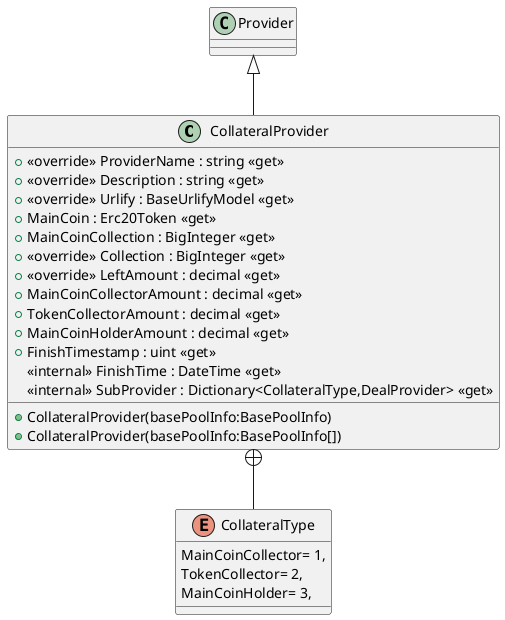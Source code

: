 @startuml
class CollateralProvider {
    + <<override>> ProviderName : string <<get>>
    + <<override>> Description : string <<get>>
    + <<override>> Urlify : BaseUrlifyModel <<get>>
    + MainCoin : Erc20Token <<get>>
    + MainCoinCollection : BigInteger <<get>>
    + <<override>> Collection : BigInteger <<get>>
    + <<override>> LeftAmount : decimal <<get>>
    + MainCoinCollectorAmount : decimal <<get>>
    + TokenCollectorAmount : decimal <<get>>
    + MainCoinHolderAmount : decimal <<get>>
    + FinishTimestamp : uint <<get>>
    <<internal>> FinishTime : DateTime <<get>>
    <<internal>> SubProvider : Dictionary<CollateralType,DealProvider> <<get>>
    + CollateralProvider(basePoolInfo:BasePoolInfo)
    + CollateralProvider(basePoolInfo:BasePoolInfo[])
}
enum CollateralType {
    MainCoinCollector= 1,
    TokenCollector= 2,
    MainCoinHolder= 3,
}
Provider <|-- CollateralProvider
CollateralProvider +-- CollateralType
@enduml

